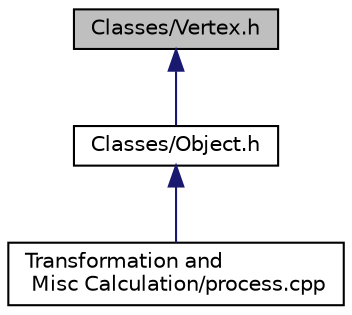 digraph "Classes/Vertex.h"
{
  edge [fontname="Helvetica",fontsize="10",labelfontname="Helvetica",labelfontsize="10"];
  node [fontname="Helvetica",fontsize="10",shape=record];
  Node2 [label="Classes/Vertex.h",height=0.2,width=0.4,color="black", fillcolor="grey75", style="filled", fontcolor="black"];
  Node2 -> Node3 [dir="back",color="midnightblue",fontsize="10",style="solid",fontname="Helvetica"];
  Node3 [label="Classes/Object.h",height=0.2,width=0.4,color="black", fillcolor="white", style="filled",URL="$_object_8h.html"];
  Node3 -> Node4 [dir="back",color="midnightblue",fontsize="10",style="solid",fontname="Helvetica"];
  Node4 [label="Transformation and\l Misc Calculation/process.cpp",height=0.2,width=0.4,color="black", fillcolor="white", style="filled",URL="$process_8cpp.html"];
}
